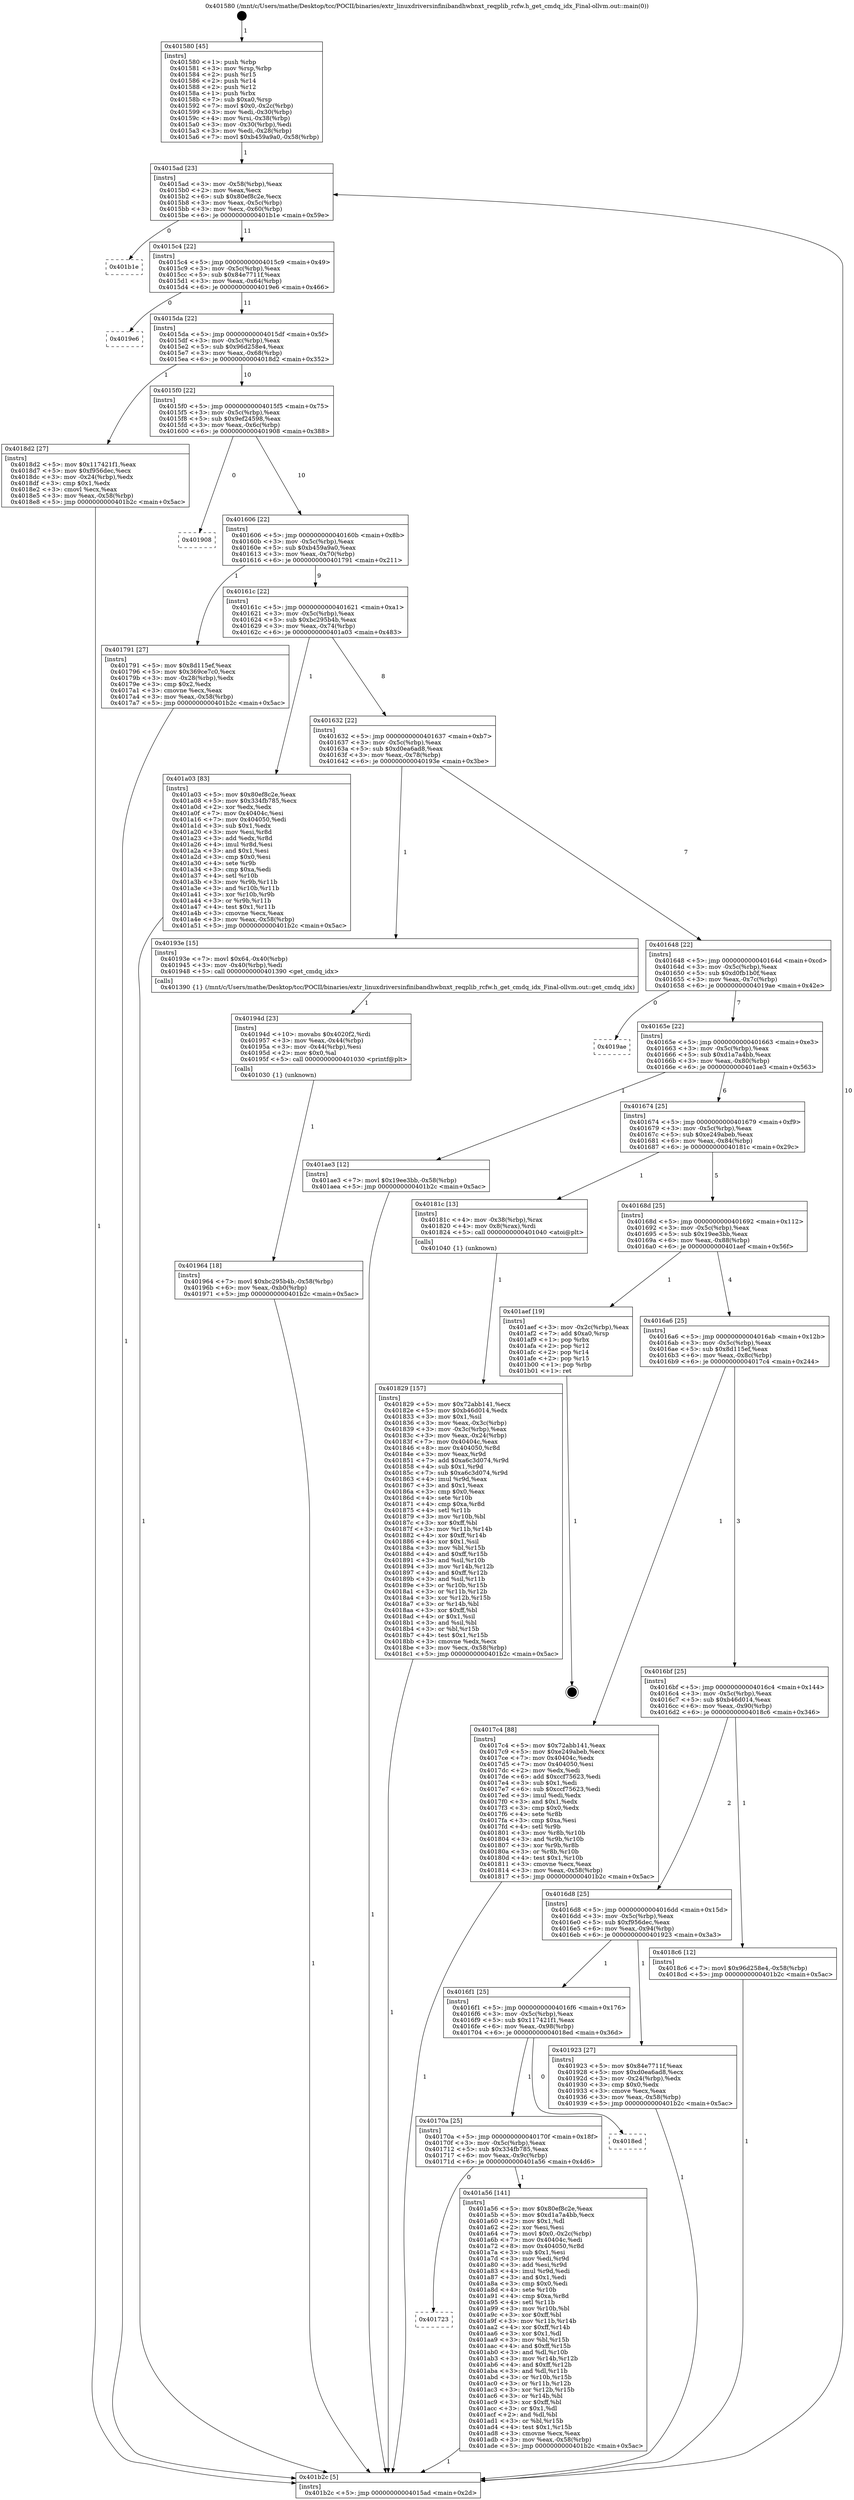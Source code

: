 digraph "0x401580" {
  label = "0x401580 (/mnt/c/Users/mathe/Desktop/tcc/POCII/binaries/extr_linuxdriversinfinibandhwbnxt_reqplib_rcfw.h_get_cmdq_idx_Final-ollvm.out::main(0))"
  labelloc = "t"
  node[shape=record]

  Entry [label="",width=0.3,height=0.3,shape=circle,fillcolor=black,style=filled]
  "0x4015ad" [label="{
     0x4015ad [23]\l
     | [instrs]\l
     &nbsp;&nbsp;0x4015ad \<+3\>: mov -0x58(%rbp),%eax\l
     &nbsp;&nbsp;0x4015b0 \<+2\>: mov %eax,%ecx\l
     &nbsp;&nbsp;0x4015b2 \<+6\>: sub $0x80ef8c2e,%ecx\l
     &nbsp;&nbsp;0x4015b8 \<+3\>: mov %eax,-0x5c(%rbp)\l
     &nbsp;&nbsp;0x4015bb \<+3\>: mov %ecx,-0x60(%rbp)\l
     &nbsp;&nbsp;0x4015be \<+6\>: je 0000000000401b1e \<main+0x59e\>\l
  }"]
  "0x401b1e" [label="{
     0x401b1e\l
  }", style=dashed]
  "0x4015c4" [label="{
     0x4015c4 [22]\l
     | [instrs]\l
     &nbsp;&nbsp;0x4015c4 \<+5\>: jmp 00000000004015c9 \<main+0x49\>\l
     &nbsp;&nbsp;0x4015c9 \<+3\>: mov -0x5c(%rbp),%eax\l
     &nbsp;&nbsp;0x4015cc \<+5\>: sub $0x84e7711f,%eax\l
     &nbsp;&nbsp;0x4015d1 \<+3\>: mov %eax,-0x64(%rbp)\l
     &nbsp;&nbsp;0x4015d4 \<+6\>: je 00000000004019e6 \<main+0x466\>\l
  }"]
  Exit [label="",width=0.3,height=0.3,shape=circle,fillcolor=black,style=filled,peripheries=2]
  "0x4019e6" [label="{
     0x4019e6\l
  }", style=dashed]
  "0x4015da" [label="{
     0x4015da [22]\l
     | [instrs]\l
     &nbsp;&nbsp;0x4015da \<+5\>: jmp 00000000004015df \<main+0x5f\>\l
     &nbsp;&nbsp;0x4015df \<+3\>: mov -0x5c(%rbp),%eax\l
     &nbsp;&nbsp;0x4015e2 \<+5\>: sub $0x96d258e4,%eax\l
     &nbsp;&nbsp;0x4015e7 \<+3\>: mov %eax,-0x68(%rbp)\l
     &nbsp;&nbsp;0x4015ea \<+6\>: je 00000000004018d2 \<main+0x352\>\l
  }"]
  "0x401723" [label="{
     0x401723\l
  }", style=dashed]
  "0x4018d2" [label="{
     0x4018d2 [27]\l
     | [instrs]\l
     &nbsp;&nbsp;0x4018d2 \<+5\>: mov $0x117421f1,%eax\l
     &nbsp;&nbsp;0x4018d7 \<+5\>: mov $0xf956dec,%ecx\l
     &nbsp;&nbsp;0x4018dc \<+3\>: mov -0x24(%rbp),%edx\l
     &nbsp;&nbsp;0x4018df \<+3\>: cmp $0x1,%edx\l
     &nbsp;&nbsp;0x4018e2 \<+3\>: cmovl %ecx,%eax\l
     &nbsp;&nbsp;0x4018e5 \<+3\>: mov %eax,-0x58(%rbp)\l
     &nbsp;&nbsp;0x4018e8 \<+5\>: jmp 0000000000401b2c \<main+0x5ac\>\l
  }"]
  "0x4015f0" [label="{
     0x4015f0 [22]\l
     | [instrs]\l
     &nbsp;&nbsp;0x4015f0 \<+5\>: jmp 00000000004015f5 \<main+0x75\>\l
     &nbsp;&nbsp;0x4015f5 \<+3\>: mov -0x5c(%rbp),%eax\l
     &nbsp;&nbsp;0x4015f8 \<+5\>: sub $0x9ef24598,%eax\l
     &nbsp;&nbsp;0x4015fd \<+3\>: mov %eax,-0x6c(%rbp)\l
     &nbsp;&nbsp;0x401600 \<+6\>: je 0000000000401908 \<main+0x388\>\l
  }"]
  "0x401a56" [label="{
     0x401a56 [141]\l
     | [instrs]\l
     &nbsp;&nbsp;0x401a56 \<+5\>: mov $0x80ef8c2e,%eax\l
     &nbsp;&nbsp;0x401a5b \<+5\>: mov $0xd1a7a4bb,%ecx\l
     &nbsp;&nbsp;0x401a60 \<+2\>: mov $0x1,%dl\l
     &nbsp;&nbsp;0x401a62 \<+2\>: xor %esi,%esi\l
     &nbsp;&nbsp;0x401a64 \<+7\>: movl $0x0,-0x2c(%rbp)\l
     &nbsp;&nbsp;0x401a6b \<+7\>: mov 0x40404c,%edi\l
     &nbsp;&nbsp;0x401a72 \<+8\>: mov 0x404050,%r8d\l
     &nbsp;&nbsp;0x401a7a \<+3\>: sub $0x1,%esi\l
     &nbsp;&nbsp;0x401a7d \<+3\>: mov %edi,%r9d\l
     &nbsp;&nbsp;0x401a80 \<+3\>: add %esi,%r9d\l
     &nbsp;&nbsp;0x401a83 \<+4\>: imul %r9d,%edi\l
     &nbsp;&nbsp;0x401a87 \<+3\>: and $0x1,%edi\l
     &nbsp;&nbsp;0x401a8a \<+3\>: cmp $0x0,%edi\l
     &nbsp;&nbsp;0x401a8d \<+4\>: sete %r10b\l
     &nbsp;&nbsp;0x401a91 \<+4\>: cmp $0xa,%r8d\l
     &nbsp;&nbsp;0x401a95 \<+4\>: setl %r11b\l
     &nbsp;&nbsp;0x401a99 \<+3\>: mov %r10b,%bl\l
     &nbsp;&nbsp;0x401a9c \<+3\>: xor $0xff,%bl\l
     &nbsp;&nbsp;0x401a9f \<+3\>: mov %r11b,%r14b\l
     &nbsp;&nbsp;0x401aa2 \<+4\>: xor $0xff,%r14b\l
     &nbsp;&nbsp;0x401aa6 \<+3\>: xor $0x1,%dl\l
     &nbsp;&nbsp;0x401aa9 \<+3\>: mov %bl,%r15b\l
     &nbsp;&nbsp;0x401aac \<+4\>: and $0xff,%r15b\l
     &nbsp;&nbsp;0x401ab0 \<+3\>: and %dl,%r10b\l
     &nbsp;&nbsp;0x401ab3 \<+3\>: mov %r14b,%r12b\l
     &nbsp;&nbsp;0x401ab6 \<+4\>: and $0xff,%r12b\l
     &nbsp;&nbsp;0x401aba \<+3\>: and %dl,%r11b\l
     &nbsp;&nbsp;0x401abd \<+3\>: or %r10b,%r15b\l
     &nbsp;&nbsp;0x401ac0 \<+3\>: or %r11b,%r12b\l
     &nbsp;&nbsp;0x401ac3 \<+3\>: xor %r12b,%r15b\l
     &nbsp;&nbsp;0x401ac6 \<+3\>: or %r14b,%bl\l
     &nbsp;&nbsp;0x401ac9 \<+3\>: xor $0xff,%bl\l
     &nbsp;&nbsp;0x401acc \<+3\>: or $0x1,%dl\l
     &nbsp;&nbsp;0x401acf \<+2\>: and %dl,%bl\l
     &nbsp;&nbsp;0x401ad1 \<+3\>: or %bl,%r15b\l
     &nbsp;&nbsp;0x401ad4 \<+4\>: test $0x1,%r15b\l
     &nbsp;&nbsp;0x401ad8 \<+3\>: cmovne %ecx,%eax\l
     &nbsp;&nbsp;0x401adb \<+3\>: mov %eax,-0x58(%rbp)\l
     &nbsp;&nbsp;0x401ade \<+5\>: jmp 0000000000401b2c \<main+0x5ac\>\l
  }"]
  "0x401908" [label="{
     0x401908\l
  }", style=dashed]
  "0x401606" [label="{
     0x401606 [22]\l
     | [instrs]\l
     &nbsp;&nbsp;0x401606 \<+5\>: jmp 000000000040160b \<main+0x8b\>\l
     &nbsp;&nbsp;0x40160b \<+3\>: mov -0x5c(%rbp),%eax\l
     &nbsp;&nbsp;0x40160e \<+5\>: sub $0xb459a9a0,%eax\l
     &nbsp;&nbsp;0x401613 \<+3\>: mov %eax,-0x70(%rbp)\l
     &nbsp;&nbsp;0x401616 \<+6\>: je 0000000000401791 \<main+0x211\>\l
  }"]
  "0x40170a" [label="{
     0x40170a [25]\l
     | [instrs]\l
     &nbsp;&nbsp;0x40170a \<+5\>: jmp 000000000040170f \<main+0x18f\>\l
     &nbsp;&nbsp;0x40170f \<+3\>: mov -0x5c(%rbp),%eax\l
     &nbsp;&nbsp;0x401712 \<+5\>: sub $0x334fb785,%eax\l
     &nbsp;&nbsp;0x401717 \<+6\>: mov %eax,-0x9c(%rbp)\l
     &nbsp;&nbsp;0x40171d \<+6\>: je 0000000000401a56 \<main+0x4d6\>\l
  }"]
  "0x401791" [label="{
     0x401791 [27]\l
     | [instrs]\l
     &nbsp;&nbsp;0x401791 \<+5\>: mov $0x8d115ef,%eax\l
     &nbsp;&nbsp;0x401796 \<+5\>: mov $0x369ce7c0,%ecx\l
     &nbsp;&nbsp;0x40179b \<+3\>: mov -0x28(%rbp),%edx\l
     &nbsp;&nbsp;0x40179e \<+3\>: cmp $0x2,%edx\l
     &nbsp;&nbsp;0x4017a1 \<+3\>: cmovne %ecx,%eax\l
     &nbsp;&nbsp;0x4017a4 \<+3\>: mov %eax,-0x58(%rbp)\l
     &nbsp;&nbsp;0x4017a7 \<+5\>: jmp 0000000000401b2c \<main+0x5ac\>\l
  }"]
  "0x40161c" [label="{
     0x40161c [22]\l
     | [instrs]\l
     &nbsp;&nbsp;0x40161c \<+5\>: jmp 0000000000401621 \<main+0xa1\>\l
     &nbsp;&nbsp;0x401621 \<+3\>: mov -0x5c(%rbp),%eax\l
     &nbsp;&nbsp;0x401624 \<+5\>: sub $0xbc295b4b,%eax\l
     &nbsp;&nbsp;0x401629 \<+3\>: mov %eax,-0x74(%rbp)\l
     &nbsp;&nbsp;0x40162c \<+6\>: je 0000000000401a03 \<main+0x483\>\l
  }"]
  "0x401b2c" [label="{
     0x401b2c [5]\l
     | [instrs]\l
     &nbsp;&nbsp;0x401b2c \<+5\>: jmp 00000000004015ad \<main+0x2d\>\l
  }"]
  "0x401580" [label="{
     0x401580 [45]\l
     | [instrs]\l
     &nbsp;&nbsp;0x401580 \<+1\>: push %rbp\l
     &nbsp;&nbsp;0x401581 \<+3\>: mov %rsp,%rbp\l
     &nbsp;&nbsp;0x401584 \<+2\>: push %r15\l
     &nbsp;&nbsp;0x401586 \<+2\>: push %r14\l
     &nbsp;&nbsp;0x401588 \<+2\>: push %r12\l
     &nbsp;&nbsp;0x40158a \<+1\>: push %rbx\l
     &nbsp;&nbsp;0x40158b \<+7\>: sub $0xa0,%rsp\l
     &nbsp;&nbsp;0x401592 \<+7\>: movl $0x0,-0x2c(%rbp)\l
     &nbsp;&nbsp;0x401599 \<+3\>: mov %edi,-0x30(%rbp)\l
     &nbsp;&nbsp;0x40159c \<+4\>: mov %rsi,-0x38(%rbp)\l
     &nbsp;&nbsp;0x4015a0 \<+3\>: mov -0x30(%rbp),%edi\l
     &nbsp;&nbsp;0x4015a3 \<+3\>: mov %edi,-0x28(%rbp)\l
     &nbsp;&nbsp;0x4015a6 \<+7\>: movl $0xb459a9a0,-0x58(%rbp)\l
  }"]
  "0x4018ed" [label="{
     0x4018ed\l
  }", style=dashed]
  "0x401a03" [label="{
     0x401a03 [83]\l
     | [instrs]\l
     &nbsp;&nbsp;0x401a03 \<+5\>: mov $0x80ef8c2e,%eax\l
     &nbsp;&nbsp;0x401a08 \<+5\>: mov $0x334fb785,%ecx\l
     &nbsp;&nbsp;0x401a0d \<+2\>: xor %edx,%edx\l
     &nbsp;&nbsp;0x401a0f \<+7\>: mov 0x40404c,%esi\l
     &nbsp;&nbsp;0x401a16 \<+7\>: mov 0x404050,%edi\l
     &nbsp;&nbsp;0x401a1d \<+3\>: sub $0x1,%edx\l
     &nbsp;&nbsp;0x401a20 \<+3\>: mov %esi,%r8d\l
     &nbsp;&nbsp;0x401a23 \<+3\>: add %edx,%r8d\l
     &nbsp;&nbsp;0x401a26 \<+4\>: imul %r8d,%esi\l
     &nbsp;&nbsp;0x401a2a \<+3\>: and $0x1,%esi\l
     &nbsp;&nbsp;0x401a2d \<+3\>: cmp $0x0,%esi\l
     &nbsp;&nbsp;0x401a30 \<+4\>: sete %r9b\l
     &nbsp;&nbsp;0x401a34 \<+3\>: cmp $0xa,%edi\l
     &nbsp;&nbsp;0x401a37 \<+4\>: setl %r10b\l
     &nbsp;&nbsp;0x401a3b \<+3\>: mov %r9b,%r11b\l
     &nbsp;&nbsp;0x401a3e \<+3\>: and %r10b,%r11b\l
     &nbsp;&nbsp;0x401a41 \<+3\>: xor %r10b,%r9b\l
     &nbsp;&nbsp;0x401a44 \<+3\>: or %r9b,%r11b\l
     &nbsp;&nbsp;0x401a47 \<+4\>: test $0x1,%r11b\l
     &nbsp;&nbsp;0x401a4b \<+3\>: cmovne %ecx,%eax\l
     &nbsp;&nbsp;0x401a4e \<+3\>: mov %eax,-0x58(%rbp)\l
     &nbsp;&nbsp;0x401a51 \<+5\>: jmp 0000000000401b2c \<main+0x5ac\>\l
  }"]
  "0x401632" [label="{
     0x401632 [22]\l
     | [instrs]\l
     &nbsp;&nbsp;0x401632 \<+5\>: jmp 0000000000401637 \<main+0xb7\>\l
     &nbsp;&nbsp;0x401637 \<+3\>: mov -0x5c(%rbp),%eax\l
     &nbsp;&nbsp;0x40163a \<+5\>: sub $0xd0ea6ad8,%eax\l
     &nbsp;&nbsp;0x40163f \<+3\>: mov %eax,-0x78(%rbp)\l
     &nbsp;&nbsp;0x401642 \<+6\>: je 000000000040193e \<main+0x3be\>\l
  }"]
  "0x401964" [label="{
     0x401964 [18]\l
     | [instrs]\l
     &nbsp;&nbsp;0x401964 \<+7\>: movl $0xbc295b4b,-0x58(%rbp)\l
     &nbsp;&nbsp;0x40196b \<+6\>: mov %eax,-0xb0(%rbp)\l
     &nbsp;&nbsp;0x401971 \<+5\>: jmp 0000000000401b2c \<main+0x5ac\>\l
  }"]
  "0x40193e" [label="{
     0x40193e [15]\l
     | [instrs]\l
     &nbsp;&nbsp;0x40193e \<+7\>: movl $0x64,-0x40(%rbp)\l
     &nbsp;&nbsp;0x401945 \<+3\>: mov -0x40(%rbp),%edi\l
     &nbsp;&nbsp;0x401948 \<+5\>: call 0000000000401390 \<get_cmdq_idx\>\l
     | [calls]\l
     &nbsp;&nbsp;0x401390 \{1\} (/mnt/c/Users/mathe/Desktop/tcc/POCII/binaries/extr_linuxdriversinfinibandhwbnxt_reqplib_rcfw.h_get_cmdq_idx_Final-ollvm.out::get_cmdq_idx)\l
  }"]
  "0x401648" [label="{
     0x401648 [22]\l
     | [instrs]\l
     &nbsp;&nbsp;0x401648 \<+5\>: jmp 000000000040164d \<main+0xcd\>\l
     &nbsp;&nbsp;0x40164d \<+3\>: mov -0x5c(%rbp),%eax\l
     &nbsp;&nbsp;0x401650 \<+5\>: sub $0xd0fb1b0f,%eax\l
     &nbsp;&nbsp;0x401655 \<+3\>: mov %eax,-0x7c(%rbp)\l
     &nbsp;&nbsp;0x401658 \<+6\>: je 00000000004019ae \<main+0x42e\>\l
  }"]
  "0x40194d" [label="{
     0x40194d [23]\l
     | [instrs]\l
     &nbsp;&nbsp;0x40194d \<+10\>: movabs $0x4020f2,%rdi\l
     &nbsp;&nbsp;0x401957 \<+3\>: mov %eax,-0x44(%rbp)\l
     &nbsp;&nbsp;0x40195a \<+3\>: mov -0x44(%rbp),%esi\l
     &nbsp;&nbsp;0x40195d \<+2\>: mov $0x0,%al\l
     &nbsp;&nbsp;0x40195f \<+5\>: call 0000000000401030 \<printf@plt\>\l
     | [calls]\l
     &nbsp;&nbsp;0x401030 \{1\} (unknown)\l
  }"]
  "0x4019ae" [label="{
     0x4019ae\l
  }", style=dashed]
  "0x40165e" [label="{
     0x40165e [22]\l
     | [instrs]\l
     &nbsp;&nbsp;0x40165e \<+5\>: jmp 0000000000401663 \<main+0xe3\>\l
     &nbsp;&nbsp;0x401663 \<+3\>: mov -0x5c(%rbp),%eax\l
     &nbsp;&nbsp;0x401666 \<+5\>: sub $0xd1a7a4bb,%eax\l
     &nbsp;&nbsp;0x40166b \<+3\>: mov %eax,-0x80(%rbp)\l
     &nbsp;&nbsp;0x40166e \<+6\>: je 0000000000401ae3 \<main+0x563\>\l
  }"]
  "0x4016f1" [label="{
     0x4016f1 [25]\l
     | [instrs]\l
     &nbsp;&nbsp;0x4016f1 \<+5\>: jmp 00000000004016f6 \<main+0x176\>\l
     &nbsp;&nbsp;0x4016f6 \<+3\>: mov -0x5c(%rbp),%eax\l
     &nbsp;&nbsp;0x4016f9 \<+5\>: sub $0x117421f1,%eax\l
     &nbsp;&nbsp;0x4016fe \<+6\>: mov %eax,-0x98(%rbp)\l
     &nbsp;&nbsp;0x401704 \<+6\>: je 00000000004018ed \<main+0x36d\>\l
  }"]
  "0x401ae3" [label="{
     0x401ae3 [12]\l
     | [instrs]\l
     &nbsp;&nbsp;0x401ae3 \<+7\>: movl $0x19ee3bb,-0x58(%rbp)\l
     &nbsp;&nbsp;0x401aea \<+5\>: jmp 0000000000401b2c \<main+0x5ac\>\l
  }"]
  "0x401674" [label="{
     0x401674 [25]\l
     | [instrs]\l
     &nbsp;&nbsp;0x401674 \<+5\>: jmp 0000000000401679 \<main+0xf9\>\l
     &nbsp;&nbsp;0x401679 \<+3\>: mov -0x5c(%rbp),%eax\l
     &nbsp;&nbsp;0x40167c \<+5\>: sub $0xe249abeb,%eax\l
     &nbsp;&nbsp;0x401681 \<+6\>: mov %eax,-0x84(%rbp)\l
     &nbsp;&nbsp;0x401687 \<+6\>: je 000000000040181c \<main+0x29c\>\l
  }"]
  "0x401923" [label="{
     0x401923 [27]\l
     | [instrs]\l
     &nbsp;&nbsp;0x401923 \<+5\>: mov $0x84e7711f,%eax\l
     &nbsp;&nbsp;0x401928 \<+5\>: mov $0xd0ea6ad8,%ecx\l
     &nbsp;&nbsp;0x40192d \<+3\>: mov -0x24(%rbp),%edx\l
     &nbsp;&nbsp;0x401930 \<+3\>: cmp $0x0,%edx\l
     &nbsp;&nbsp;0x401933 \<+3\>: cmove %ecx,%eax\l
     &nbsp;&nbsp;0x401936 \<+3\>: mov %eax,-0x58(%rbp)\l
     &nbsp;&nbsp;0x401939 \<+5\>: jmp 0000000000401b2c \<main+0x5ac\>\l
  }"]
  "0x40181c" [label="{
     0x40181c [13]\l
     | [instrs]\l
     &nbsp;&nbsp;0x40181c \<+4\>: mov -0x38(%rbp),%rax\l
     &nbsp;&nbsp;0x401820 \<+4\>: mov 0x8(%rax),%rdi\l
     &nbsp;&nbsp;0x401824 \<+5\>: call 0000000000401040 \<atoi@plt\>\l
     | [calls]\l
     &nbsp;&nbsp;0x401040 \{1\} (unknown)\l
  }"]
  "0x40168d" [label="{
     0x40168d [25]\l
     | [instrs]\l
     &nbsp;&nbsp;0x40168d \<+5\>: jmp 0000000000401692 \<main+0x112\>\l
     &nbsp;&nbsp;0x401692 \<+3\>: mov -0x5c(%rbp),%eax\l
     &nbsp;&nbsp;0x401695 \<+5\>: sub $0x19ee3bb,%eax\l
     &nbsp;&nbsp;0x40169a \<+6\>: mov %eax,-0x88(%rbp)\l
     &nbsp;&nbsp;0x4016a0 \<+6\>: je 0000000000401aef \<main+0x56f\>\l
  }"]
  "0x4016d8" [label="{
     0x4016d8 [25]\l
     | [instrs]\l
     &nbsp;&nbsp;0x4016d8 \<+5\>: jmp 00000000004016dd \<main+0x15d\>\l
     &nbsp;&nbsp;0x4016dd \<+3\>: mov -0x5c(%rbp),%eax\l
     &nbsp;&nbsp;0x4016e0 \<+5\>: sub $0xf956dec,%eax\l
     &nbsp;&nbsp;0x4016e5 \<+6\>: mov %eax,-0x94(%rbp)\l
     &nbsp;&nbsp;0x4016eb \<+6\>: je 0000000000401923 \<main+0x3a3\>\l
  }"]
  "0x401aef" [label="{
     0x401aef [19]\l
     | [instrs]\l
     &nbsp;&nbsp;0x401aef \<+3\>: mov -0x2c(%rbp),%eax\l
     &nbsp;&nbsp;0x401af2 \<+7\>: add $0xa0,%rsp\l
     &nbsp;&nbsp;0x401af9 \<+1\>: pop %rbx\l
     &nbsp;&nbsp;0x401afa \<+2\>: pop %r12\l
     &nbsp;&nbsp;0x401afc \<+2\>: pop %r14\l
     &nbsp;&nbsp;0x401afe \<+2\>: pop %r15\l
     &nbsp;&nbsp;0x401b00 \<+1\>: pop %rbp\l
     &nbsp;&nbsp;0x401b01 \<+1\>: ret\l
  }"]
  "0x4016a6" [label="{
     0x4016a6 [25]\l
     | [instrs]\l
     &nbsp;&nbsp;0x4016a6 \<+5\>: jmp 00000000004016ab \<main+0x12b\>\l
     &nbsp;&nbsp;0x4016ab \<+3\>: mov -0x5c(%rbp),%eax\l
     &nbsp;&nbsp;0x4016ae \<+5\>: sub $0x8d115ef,%eax\l
     &nbsp;&nbsp;0x4016b3 \<+6\>: mov %eax,-0x8c(%rbp)\l
     &nbsp;&nbsp;0x4016b9 \<+6\>: je 00000000004017c4 \<main+0x244\>\l
  }"]
  "0x4018c6" [label="{
     0x4018c6 [12]\l
     | [instrs]\l
     &nbsp;&nbsp;0x4018c6 \<+7\>: movl $0x96d258e4,-0x58(%rbp)\l
     &nbsp;&nbsp;0x4018cd \<+5\>: jmp 0000000000401b2c \<main+0x5ac\>\l
  }"]
  "0x4017c4" [label="{
     0x4017c4 [88]\l
     | [instrs]\l
     &nbsp;&nbsp;0x4017c4 \<+5\>: mov $0x72abb141,%eax\l
     &nbsp;&nbsp;0x4017c9 \<+5\>: mov $0xe249abeb,%ecx\l
     &nbsp;&nbsp;0x4017ce \<+7\>: mov 0x40404c,%edx\l
     &nbsp;&nbsp;0x4017d5 \<+7\>: mov 0x404050,%esi\l
     &nbsp;&nbsp;0x4017dc \<+2\>: mov %edx,%edi\l
     &nbsp;&nbsp;0x4017de \<+6\>: add $0xccf75623,%edi\l
     &nbsp;&nbsp;0x4017e4 \<+3\>: sub $0x1,%edi\l
     &nbsp;&nbsp;0x4017e7 \<+6\>: sub $0xccf75623,%edi\l
     &nbsp;&nbsp;0x4017ed \<+3\>: imul %edi,%edx\l
     &nbsp;&nbsp;0x4017f0 \<+3\>: and $0x1,%edx\l
     &nbsp;&nbsp;0x4017f3 \<+3\>: cmp $0x0,%edx\l
     &nbsp;&nbsp;0x4017f6 \<+4\>: sete %r8b\l
     &nbsp;&nbsp;0x4017fa \<+3\>: cmp $0xa,%esi\l
     &nbsp;&nbsp;0x4017fd \<+4\>: setl %r9b\l
     &nbsp;&nbsp;0x401801 \<+3\>: mov %r8b,%r10b\l
     &nbsp;&nbsp;0x401804 \<+3\>: and %r9b,%r10b\l
     &nbsp;&nbsp;0x401807 \<+3\>: xor %r9b,%r8b\l
     &nbsp;&nbsp;0x40180a \<+3\>: or %r8b,%r10b\l
     &nbsp;&nbsp;0x40180d \<+4\>: test $0x1,%r10b\l
     &nbsp;&nbsp;0x401811 \<+3\>: cmovne %ecx,%eax\l
     &nbsp;&nbsp;0x401814 \<+3\>: mov %eax,-0x58(%rbp)\l
     &nbsp;&nbsp;0x401817 \<+5\>: jmp 0000000000401b2c \<main+0x5ac\>\l
  }"]
  "0x4016bf" [label="{
     0x4016bf [25]\l
     | [instrs]\l
     &nbsp;&nbsp;0x4016bf \<+5\>: jmp 00000000004016c4 \<main+0x144\>\l
     &nbsp;&nbsp;0x4016c4 \<+3\>: mov -0x5c(%rbp),%eax\l
     &nbsp;&nbsp;0x4016c7 \<+5\>: sub $0xb46d014,%eax\l
     &nbsp;&nbsp;0x4016cc \<+6\>: mov %eax,-0x90(%rbp)\l
     &nbsp;&nbsp;0x4016d2 \<+6\>: je 00000000004018c6 \<main+0x346\>\l
  }"]
  "0x401829" [label="{
     0x401829 [157]\l
     | [instrs]\l
     &nbsp;&nbsp;0x401829 \<+5\>: mov $0x72abb141,%ecx\l
     &nbsp;&nbsp;0x40182e \<+5\>: mov $0xb46d014,%edx\l
     &nbsp;&nbsp;0x401833 \<+3\>: mov $0x1,%sil\l
     &nbsp;&nbsp;0x401836 \<+3\>: mov %eax,-0x3c(%rbp)\l
     &nbsp;&nbsp;0x401839 \<+3\>: mov -0x3c(%rbp),%eax\l
     &nbsp;&nbsp;0x40183c \<+3\>: mov %eax,-0x24(%rbp)\l
     &nbsp;&nbsp;0x40183f \<+7\>: mov 0x40404c,%eax\l
     &nbsp;&nbsp;0x401846 \<+8\>: mov 0x404050,%r8d\l
     &nbsp;&nbsp;0x40184e \<+3\>: mov %eax,%r9d\l
     &nbsp;&nbsp;0x401851 \<+7\>: add $0xa6c3d074,%r9d\l
     &nbsp;&nbsp;0x401858 \<+4\>: sub $0x1,%r9d\l
     &nbsp;&nbsp;0x40185c \<+7\>: sub $0xa6c3d074,%r9d\l
     &nbsp;&nbsp;0x401863 \<+4\>: imul %r9d,%eax\l
     &nbsp;&nbsp;0x401867 \<+3\>: and $0x1,%eax\l
     &nbsp;&nbsp;0x40186a \<+3\>: cmp $0x0,%eax\l
     &nbsp;&nbsp;0x40186d \<+4\>: sete %r10b\l
     &nbsp;&nbsp;0x401871 \<+4\>: cmp $0xa,%r8d\l
     &nbsp;&nbsp;0x401875 \<+4\>: setl %r11b\l
     &nbsp;&nbsp;0x401879 \<+3\>: mov %r10b,%bl\l
     &nbsp;&nbsp;0x40187c \<+3\>: xor $0xff,%bl\l
     &nbsp;&nbsp;0x40187f \<+3\>: mov %r11b,%r14b\l
     &nbsp;&nbsp;0x401882 \<+4\>: xor $0xff,%r14b\l
     &nbsp;&nbsp;0x401886 \<+4\>: xor $0x1,%sil\l
     &nbsp;&nbsp;0x40188a \<+3\>: mov %bl,%r15b\l
     &nbsp;&nbsp;0x40188d \<+4\>: and $0xff,%r15b\l
     &nbsp;&nbsp;0x401891 \<+3\>: and %sil,%r10b\l
     &nbsp;&nbsp;0x401894 \<+3\>: mov %r14b,%r12b\l
     &nbsp;&nbsp;0x401897 \<+4\>: and $0xff,%r12b\l
     &nbsp;&nbsp;0x40189b \<+3\>: and %sil,%r11b\l
     &nbsp;&nbsp;0x40189e \<+3\>: or %r10b,%r15b\l
     &nbsp;&nbsp;0x4018a1 \<+3\>: or %r11b,%r12b\l
     &nbsp;&nbsp;0x4018a4 \<+3\>: xor %r12b,%r15b\l
     &nbsp;&nbsp;0x4018a7 \<+3\>: or %r14b,%bl\l
     &nbsp;&nbsp;0x4018aa \<+3\>: xor $0xff,%bl\l
     &nbsp;&nbsp;0x4018ad \<+4\>: or $0x1,%sil\l
     &nbsp;&nbsp;0x4018b1 \<+3\>: and %sil,%bl\l
     &nbsp;&nbsp;0x4018b4 \<+3\>: or %bl,%r15b\l
     &nbsp;&nbsp;0x4018b7 \<+4\>: test $0x1,%r15b\l
     &nbsp;&nbsp;0x4018bb \<+3\>: cmovne %edx,%ecx\l
     &nbsp;&nbsp;0x4018be \<+3\>: mov %ecx,-0x58(%rbp)\l
     &nbsp;&nbsp;0x4018c1 \<+5\>: jmp 0000000000401b2c \<main+0x5ac\>\l
  }"]
  Entry -> "0x401580" [label=" 1"]
  "0x4015ad" -> "0x401b1e" [label=" 0"]
  "0x4015ad" -> "0x4015c4" [label=" 11"]
  "0x401aef" -> Exit [label=" 1"]
  "0x4015c4" -> "0x4019e6" [label=" 0"]
  "0x4015c4" -> "0x4015da" [label=" 11"]
  "0x401ae3" -> "0x401b2c" [label=" 1"]
  "0x4015da" -> "0x4018d2" [label=" 1"]
  "0x4015da" -> "0x4015f0" [label=" 10"]
  "0x401a56" -> "0x401b2c" [label=" 1"]
  "0x4015f0" -> "0x401908" [label=" 0"]
  "0x4015f0" -> "0x401606" [label=" 10"]
  "0x40170a" -> "0x401723" [label=" 0"]
  "0x401606" -> "0x401791" [label=" 1"]
  "0x401606" -> "0x40161c" [label=" 9"]
  "0x401791" -> "0x401b2c" [label=" 1"]
  "0x401580" -> "0x4015ad" [label=" 1"]
  "0x401b2c" -> "0x4015ad" [label=" 10"]
  "0x40170a" -> "0x401a56" [label=" 1"]
  "0x40161c" -> "0x401a03" [label=" 1"]
  "0x40161c" -> "0x401632" [label=" 8"]
  "0x4016f1" -> "0x40170a" [label=" 1"]
  "0x401632" -> "0x40193e" [label=" 1"]
  "0x401632" -> "0x401648" [label=" 7"]
  "0x4016f1" -> "0x4018ed" [label=" 0"]
  "0x401648" -> "0x4019ae" [label=" 0"]
  "0x401648" -> "0x40165e" [label=" 7"]
  "0x401a03" -> "0x401b2c" [label=" 1"]
  "0x40165e" -> "0x401ae3" [label=" 1"]
  "0x40165e" -> "0x401674" [label=" 6"]
  "0x401964" -> "0x401b2c" [label=" 1"]
  "0x401674" -> "0x40181c" [label=" 1"]
  "0x401674" -> "0x40168d" [label=" 5"]
  "0x40194d" -> "0x401964" [label=" 1"]
  "0x40168d" -> "0x401aef" [label=" 1"]
  "0x40168d" -> "0x4016a6" [label=" 4"]
  "0x401923" -> "0x401b2c" [label=" 1"]
  "0x4016a6" -> "0x4017c4" [label=" 1"]
  "0x4016a6" -> "0x4016bf" [label=" 3"]
  "0x4017c4" -> "0x401b2c" [label=" 1"]
  "0x40181c" -> "0x401829" [label=" 1"]
  "0x401829" -> "0x401b2c" [label=" 1"]
  "0x4016d8" -> "0x4016f1" [label=" 1"]
  "0x4016bf" -> "0x4018c6" [label=" 1"]
  "0x4016bf" -> "0x4016d8" [label=" 2"]
  "0x4018c6" -> "0x401b2c" [label=" 1"]
  "0x4018d2" -> "0x401b2c" [label=" 1"]
  "0x40193e" -> "0x40194d" [label=" 1"]
  "0x4016d8" -> "0x401923" [label=" 1"]
}
